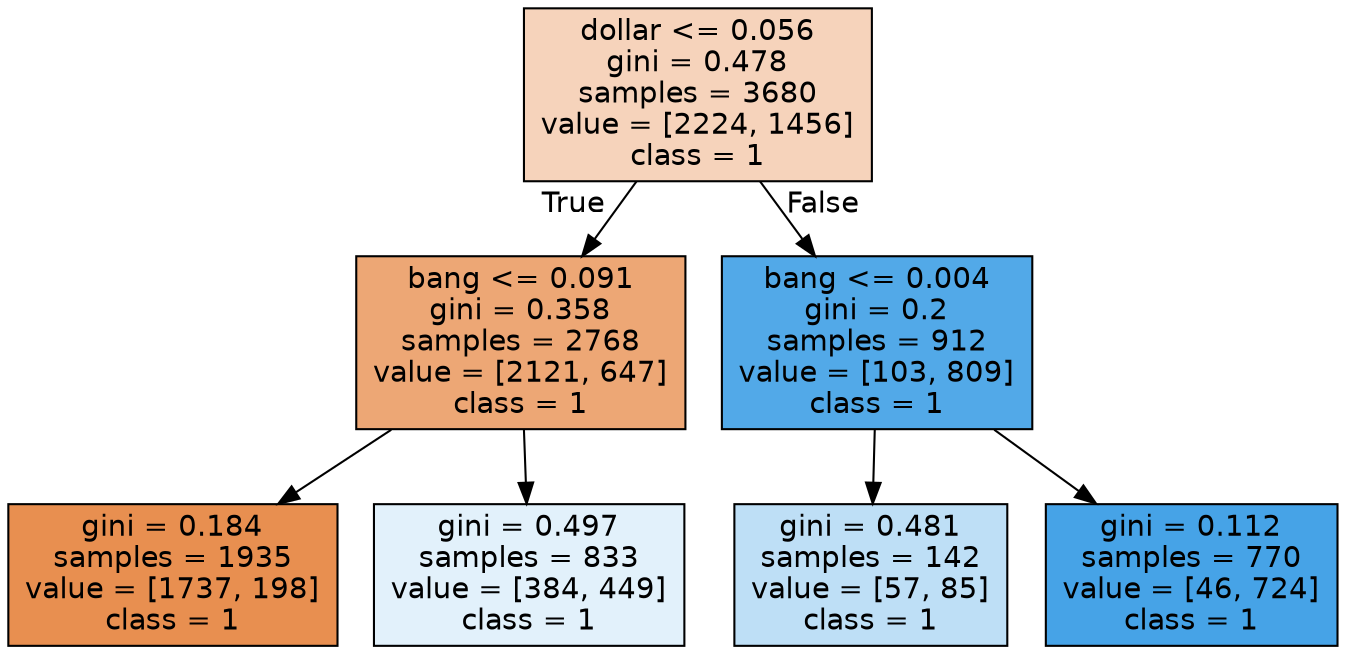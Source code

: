 digraph Tree {
node [shape=box, style="filled", color="black", fontname="helvetica"] ;
edge [fontname="helvetica"] ;
0 [label="dollar <= 0.056\ngini = 0.478\nsamples = 3680\nvalue = [2224, 1456]\nclass = 1", fillcolor="#f6d3bb"] ;
1 [label="bang <= 0.091\ngini = 0.358\nsamples = 2768\nvalue = [2121, 647]\nclass = 1", fillcolor="#eda775"] ;
0 -> 1 [labeldistance=2.5, labelangle=45, headlabel="True"] ;
2 [label="gini = 0.184\nsamples = 1935\nvalue = [1737, 198]\nclass = 1", fillcolor="#e88f50"] ;
1 -> 2 ;
3 [label="gini = 0.497\nsamples = 833\nvalue = [384, 449]\nclass = 1", fillcolor="#e2f1fb"] ;
1 -> 3 ;
4 [label="bang <= 0.004\ngini = 0.2\nsamples = 912\nvalue = [103, 809]\nclass = 1", fillcolor="#52a9e8"] ;
0 -> 4 [labeldistance=2.5, labelangle=-45, headlabel="False"] ;
5 [label="gini = 0.481\nsamples = 142\nvalue = [57, 85]\nclass = 1", fillcolor="#bedff6"] ;
4 -> 5 ;
6 [label="gini = 0.112\nsamples = 770\nvalue = [46, 724]\nclass = 1", fillcolor="#46a3e7"] ;
4 -> 6 ;
}